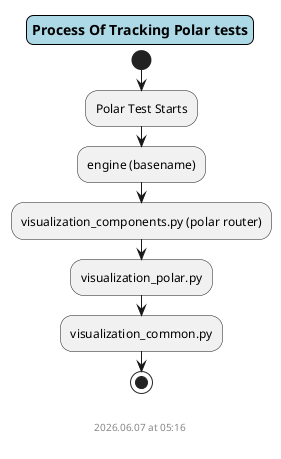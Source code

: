 @startuml plate-buckling
skinparam titleBorderRoundCorner 14
skinparam titleBorderThickness 1
skinparam titleBorderColor black
skinparam titleBackgroundColor lightblue

title Process Of Tracking Polar tests

start

:Polar Test Starts;
:engine (basename);
:visualization_components.py (polar router);
:visualization_polar.py;
:visualization_common.py;


stop


footer


%date("yyyy.MM.dd' at 'HH:mm")
%filename()
end footer

@enduml


